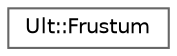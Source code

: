 digraph "Graphical Class Hierarchy"
{
 // LATEX_PDF_SIZE
  bgcolor="transparent";
  edge [fontname=Helvetica,fontsize=10,labelfontname=Helvetica,labelfontsize=10];
  node [fontname=Helvetica,fontsize=10,shape=box,height=0.2,width=0.4];
  rankdir="LR";
  Node0 [id="Node000000",label="Ult::Frustum",height=0.2,width=0.4,color="grey40", fillcolor="white", style="filled",URL="$class_ult_1_1_frustum.html",tooltip=" "];
}
